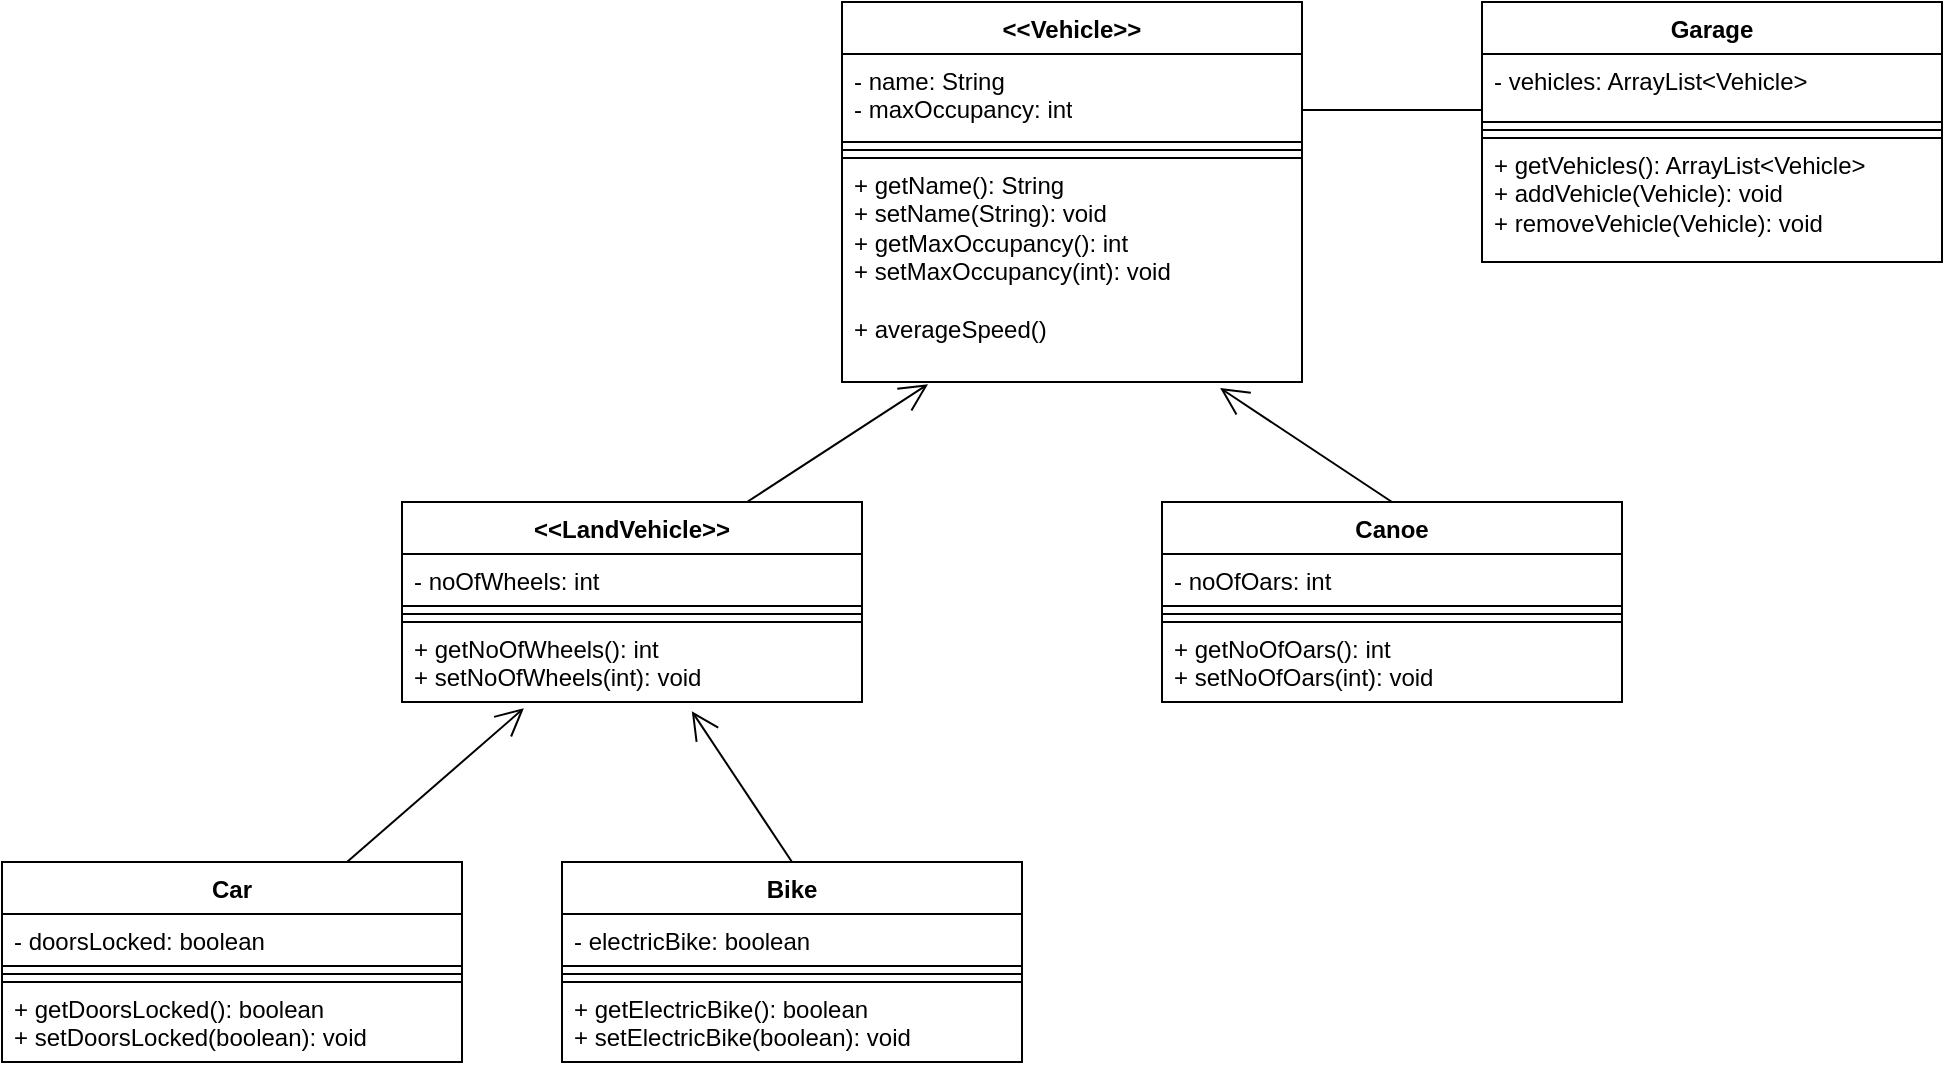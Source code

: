 <mxfile version="23.1.2" type="device">
  <diagram name="Page-1" id="LKPkmurM3TRmm7ap9exo">
    <mxGraphModel dx="2479" dy="741" grid="1" gridSize="10" guides="1" tooltips="1" connect="1" arrows="1" fold="1" page="1" pageScale="1" pageWidth="827" pageHeight="1169" background="#FFFFFF" math="0" shadow="0">
      <root>
        <mxCell id="0" />
        <mxCell id="1" parent="0" />
        <mxCell id="MOBL0cMNc-LrKo_dZ1xy-1" value="&amp;lt;&amp;lt;Vehicle&amp;gt;&amp;gt;" style="swimlane;fontStyle=1;align=center;verticalAlign=top;childLayout=stackLayout;horizontal=1;startSize=26;horizontalStack=0;resizeParent=1;resizeParentMax=0;resizeLast=0;collapsible=1;marginBottom=0;whiteSpace=wrap;html=1;strokeColor=#000000;" vertex="1" parent="1">
          <mxGeometry x="240" y="80" width="230" height="190" as="geometry" />
        </mxCell>
        <mxCell id="MOBL0cMNc-LrKo_dZ1xy-2" value="- name: String&lt;br&gt;- maxOccupancy: int" style="text;strokeColor=#000000;fillColor=none;align=left;verticalAlign=top;spacingLeft=4;spacingRight=4;overflow=hidden;rotatable=0;points=[[0,0.5],[1,0.5]];portConstraint=eastwest;whiteSpace=wrap;html=1;" vertex="1" parent="MOBL0cMNc-LrKo_dZ1xy-1">
          <mxGeometry y="26" width="230" height="44" as="geometry" />
        </mxCell>
        <mxCell id="MOBL0cMNc-LrKo_dZ1xy-3" value="" style="line;strokeWidth=1;fillColor=none;align=left;verticalAlign=middle;spacingTop=-1;spacingLeft=3;spacingRight=3;rotatable=0;labelPosition=right;points=[];portConstraint=eastwest;strokeColor=#000000;" vertex="1" parent="MOBL0cMNc-LrKo_dZ1xy-1">
          <mxGeometry y="70" width="230" height="8" as="geometry" />
        </mxCell>
        <mxCell id="MOBL0cMNc-LrKo_dZ1xy-4" value="+ getName(): String&lt;br&gt;+ setName(String): void&lt;br&gt;+ getMaxOccupancy(): int&lt;br&gt;+ setMaxOccupancy(int): void&lt;br&gt;&lt;br&gt;+ averageSpeed()&lt;br&gt;" style="text;strokeColor=#000000;fillColor=none;align=left;verticalAlign=top;spacingLeft=4;spacingRight=4;overflow=hidden;rotatable=0;points=[[0,0.5],[1,0.5]];portConstraint=eastwest;whiteSpace=wrap;html=1;" vertex="1" parent="MOBL0cMNc-LrKo_dZ1xy-1">
          <mxGeometry y="78" width="230" height="112" as="geometry" />
        </mxCell>
        <mxCell id="MOBL0cMNc-LrKo_dZ1xy-5" value="Car" style="swimlane;fontStyle=1;align=center;verticalAlign=top;childLayout=stackLayout;horizontal=1;startSize=26;horizontalStack=0;resizeParent=1;resizeParentMax=0;resizeLast=0;collapsible=1;marginBottom=0;whiteSpace=wrap;html=1;strokeColor=#000000;" vertex="1" parent="1">
          <mxGeometry x="-180" y="510" width="230" height="100" as="geometry" />
        </mxCell>
        <mxCell id="MOBL0cMNc-LrKo_dZ1xy-6" value="- doorsLocked: boolean" style="text;strokeColor=#000000;fillColor=none;align=left;verticalAlign=top;spacingLeft=4;spacingRight=4;overflow=hidden;rotatable=0;points=[[0,0.5],[1,0.5]];portConstraint=eastwest;whiteSpace=wrap;html=1;" vertex="1" parent="MOBL0cMNc-LrKo_dZ1xy-5">
          <mxGeometry y="26" width="230" height="26" as="geometry" />
        </mxCell>
        <mxCell id="MOBL0cMNc-LrKo_dZ1xy-7" value="" style="line;strokeWidth=1;fillColor=none;align=left;verticalAlign=middle;spacingTop=-1;spacingLeft=3;spacingRight=3;rotatable=0;labelPosition=right;points=[];portConstraint=eastwest;strokeColor=#000000;" vertex="1" parent="MOBL0cMNc-LrKo_dZ1xy-5">
          <mxGeometry y="52" width="230" height="8" as="geometry" />
        </mxCell>
        <mxCell id="MOBL0cMNc-LrKo_dZ1xy-8" value="+ getDoorsLocked(): boolean&lt;br&gt;+ setDoorsLocked(boolean): void" style="text;strokeColor=#000000;fillColor=none;align=left;verticalAlign=top;spacingLeft=4;spacingRight=4;overflow=hidden;rotatable=0;points=[[0,0.5],[1,0.5]];portConstraint=eastwest;whiteSpace=wrap;html=1;" vertex="1" parent="MOBL0cMNc-LrKo_dZ1xy-5">
          <mxGeometry y="60" width="230" height="40" as="geometry" />
        </mxCell>
        <mxCell id="MOBL0cMNc-LrKo_dZ1xy-9" value="Bike" style="swimlane;fontStyle=1;align=center;verticalAlign=top;childLayout=stackLayout;horizontal=1;startSize=26;horizontalStack=0;resizeParent=1;resizeParentMax=0;resizeLast=0;collapsible=1;marginBottom=0;whiteSpace=wrap;html=1;strokeColor=#000000;" vertex="1" parent="1">
          <mxGeometry x="100" y="510" width="230" height="100" as="geometry" />
        </mxCell>
        <mxCell id="MOBL0cMNc-LrKo_dZ1xy-10" value="- electricBike: boolean" style="text;strokeColor=#000000;fillColor=none;align=left;verticalAlign=top;spacingLeft=4;spacingRight=4;overflow=hidden;rotatable=0;points=[[0,0.5],[1,0.5]];portConstraint=eastwest;whiteSpace=wrap;html=1;" vertex="1" parent="MOBL0cMNc-LrKo_dZ1xy-9">
          <mxGeometry y="26" width="230" height="26" as="geometry" />
        </mxCell>
        <mxCell id="MOBL0cMNc-LrKo_dZ1xy-11" value="" style="line;strokeWidth=1;fillColor=none;align=left;verticalAlign=middle;spacingTop=-1;spacingLeft=3;spacingRight=3;rotatable=0;labelPosition=right;points=[];portConstraint=eastwest;strokeColor=#000000;" vertex="1" parent="MOBL0cMNc-LrKo_dZ1xy-9">
          <mxGeometry y="52" width="230" height="8" as="geometry" />
        </mxCell>
        <mxCell id="MOBL0cMNc-LrKo_dZ1xy-12" value="+ getElectricBike(): boolean&lt;br&gt;+ setElectricBike(boolean): void" style="text;strokeColor=#000000;fillColor=none;align=left;verticalAlign=top;spacingLeft=4;spacingRight=4;overflow=hidden;rotatable=0;points=[[0,0.5],[1,0.5]];portConstraint=eastwest;whiteSpace=wrap;html=1;" vertex="1" parent="MOBL0cMNc-LrKo_dZ1xy-9">
          <mxGeometry y="60" width="230" height="40" as="geometry" />
        </mxCell>
        <mxCell id="MOBL0cMNc-LrKo_dZ1xy-17" value="" style="endArrow=open;endFill=1;endSize=12;html=1;rounded=0;exitX=0.75;exitY=0;exitDx=0;exitDy=0;entryX=0.265;entryY=1.077;entryDx=0;entryDy=0;entryPerimeter=0;strokeColor=#000000;" edge="1" parent="1" source="MOBL0cMNc-LrKo_dZ1xy-5" target="MOBL0cMNc-LrKo_dZ1xy-29">
          <mxGeometry width="160" relative="1" as="geometry">
            <mxPoint x="10" y="290" as="sourcePoint" />
            <mxPoint x="170" y="290" as="targetPoint" />
          </mxGeometry>
        </mxCell>
        <mxCell id="MOBL0cMNc-LrKo_dZ1xy-18" value="" style="endArrow=open;endFill=1;endSize=12;html=1;rounded=0;entryX=0.63;entryY=1.115;entryDx=0;entryDy=0;exitX=0.5;exitY=0;exitDx=0;exitDy=0;entryPerimeter=0;strokeColor=#000000;" edge="1" parent="1" source="MOBL0cMNc-LrKo_dZ1xy-9" target="MOBL0cMNc-LrKo_dZ1xy-29">
          <mxGeometry width="160" relative="1" as="geometry">
            <mxPoint x="355" y="260" as="sourcePoint" />
            <mxPoint x="740" y="330" as="targetPoint" />
          </mxGeometry>
        </mxCell>
        <mxCell id="MOBL0cMNc-LrKo_dZ1xy-20" value="Garage" style="swimlane;fontStyle=1;align=center;verticalAlign=top;childLayout=stackLayout;horizontal=1;startSize=26;horizontalStack=0;resizeParent=1;resizeParentMax=0;resizeLast=0;collapsible=1;marginBottom=0;whiteSpace=wrap;html=1;strokeColor=#000000;" vertex="1" parent="1">
          <mxGeometry x="560" y="80" width="230" height="130" as="geometry" />
        </mxCell>
        <mxCell id="MOBL0cMNc-LrKo_dZ1xy-21" value="- vehicles: ArrayList&amp;lt;Vehicle&amp;gt;" style="text;strokeColor=#000000;fillColor=none;align=left;verticalAlign=top;spacingLeft=4;spacingRight=4;overflow=hidden;rotatable=0;points=[[0,0.5],[1,0.5]];portConstraint=eastwest;whiteSpace=wrap;html=1;" vertex="1" parent="MOBL0cMNc-LrKo_dZ1xy-20">
          <mxGeometry y="26" width="230" height="34" as="geometry" />
        </mxCell>
        <mxCell id="MOBL0cMNc-LrKo_dZ1xy-22" value="" style="line;strokeWidth=1;fillColor=none;align=left;verticalAlign=middle;spacingTop=-1;spacingLeft=3;spacingRight=3;rotatable=0;labelPosition=right;points=[];portConstraint=eastwest;strokeColor=#000000;" vertex="1" parent="MOBL0cMNc-LrKo_dZ1xy-20">
          <mxGeometry y="60" width="230" height="8" as="geometry" />
        </mxCell>
        <mxCell id="MOBL0cMNc-LrKo_dZ1xy-23" value="+ getVehicles(): ArrayList&amp;lt;Vehicle&amp;gt;&lt;br&gt;+ addVehicle(Vehicle): void&lt;br&gt;+ removeVehicle(Vehicle): void" style="text;strokeColor=#000000;fillColor=none;align=left;verticalAlign=top;spacingLeft=4;spacingRight=4;overflow=hidden;rotatable=0;points=[[0,0.5],[1,0.5]];portConstraint=eastwest;whiteSpace=wrap;html=1;" vertex="1" parent="MOBL0cMNc-LrKo_dZ1xy-20">
          <mxGeometry y="68" width="230" height="62" as="geometry" />
        </mxCell>
        <mxCell id="MOBL0cMNc-LrKo_dZ1xy-25" value="" style="line;strokeWidth=1;fillColor=none;align=left;verticalAlign=middle;spacingTop=-1;spacingLeft=3;spacingRight=3;rotatable=0;labelPosition=right;points=[];portConstraint=eastwest;strokeColor=#000000;" vertex="1" parent="1">
          <mxGeometry x="470" y="130" width="90" height="8" as="geometry" />
        </mxCell>
        <mxCell id="MOBL0cMNc-LrKo_dZ1xy-26" value="&amp;lt;&amp;lt;LandVehicle&amp;gt;&amp;gt;" style="swimlane;fontStyle=1;align=center;verticalAlign=top;childLayout=stackLayout;horizontal=1;startSize=26;horizontalStack=0;resizeParent=1;resizeParentMax=0;resizeLast=0;collapsible=1;marginBottom=0;whiteSpace=wrap;html=1;strokeColor=#000000;" vertex="1" parent="1">
          <mxGeometry x="20" y="330" width="230" height="100" as="geometry" />
        </mxCell>
        <mxCell id="MOBL0cMNc-LrKo_dZ1xy-27" value="- noOfWheels: int" style="text;strokeColor=#000000;fillColor=none;align=left;verticalAlign=top;spacingLeft=4;spacingRight=4;overflow=hidden;rotatable=0;points=[[0,0.5],[1,0.5]];portConstraint=eastwest;whiteSpace=wrap;html=1;" vertex="1" parent="MOBL0cMNc-LrKo_dZ1xy-26">
          <mxGeometry y="26" width="230" height="26" as="geometry" />
        </mxCell>
        <mxCell id="MOBL0cMNc-LrKo_dZ1xy-28" value="" style="line;strokeWidth=1;fillColor=none;align=left;verticalAlign=middle;spacingTop=-1;spacingLeft=3;spacingRight=3;rotatable=0;labelPosition=right;points=[];portConstraint=eastwest;strokeColor=#000000;" vertex="1" parent="MOBL0cMNc-LrKo_dZ1xy-26">
          <mxGeometry y="52" width="230" height="8" as="geometry" />
        </mxCell>
        <mxCell id="MOBL0cMNc-LrKo_dZ1xy-29" value="+ getNoOfWheels(): int&lt;br&gt;+ setNoOfWheels(int): void" style="text;strokeColor=#000000;fillColor=none;align=left;verticalAlign=top;spacingLeft=4;spacingRight=4;overflow=hidden;rotatable=0;points=[[0,0.5],[1,0.5]];portConstraint=eastwest;whiteSpace=wrap;html=1;" vertex="1" parent="MOBL0cMNc-LrKo_dZ1xy-26">
          <mxGeometry y="60" width="230" height="40" as="geometry" />
        </mxCell>
        <mxCell id="MOBL0cMNc-LrKo_dZ1xy-30" value="" style="endArrow=open;endFill=1;endSize=12;html=1;rounded=0;exitX=0.75;exitY=0;exitDx=0;exitDy=0;entryX=0.187;entryY=1.01;entryDx=0;entryDy=0;entryPerimeter=0;strokeColor=#000000;" edge="1" parent="1" source="MOBL0cMNc-LrKo_dZ1xy-26" target="MOBL0cMNc-LrKo_dZ1xy-4">
          <mxGeometry width="160" relative="1" as="geometry">
            <mxPoint x="140" y="327" as="sourcePoint" />
            <mxPoint x="228" y="260" as="targetPoint" />
          </mxGeometry>
        </mxCell>
        <mxCell id="MOBL0cMNc-LrKo_dZ1xy-31" value="Canoe" style="swimlane;fontStyle=1;align=center;verticalAlign=top;childLayout=stackLayout;horizontal=1;startSize=26;horizontalStack=0;resizeParent=1;resizeParentMax=0;resizeLast=0;collapsible=1;marginBottom=0;whiteSpace=wrap;html=1;strokeColor=#000000;" vertex="1" parent="1">
          <mxGeometry x="400" y="330" width="230" height="100" as="geometry" />
        </mxCell>
        <mxCell id="MOBL0cMNc-LrKo_dZ1xy-32" value="- noOfOars: int" style="text;strokeColor=#000000;fillColor=none;align=left;verticalAlign=top;spacingLeft=4;spacingRight=4;overflow=hidden;rotatable=0;points=[[0,0.5],[1,0.5]];portConstraint=eastwest;whiteSpace=wrap;html=1;" vertex="1" parent="MOBL0cMNc-LrKo_dZ1xy-31">
          <mxGeometry y="26" width="230" height="26" as="geometry" />
        </mxCell>
        <mxCell id="MOBL0cMNc-LrKo_dZ1xy-33" value="" style="line;strokeWidth=1;fillColor=none;align=left;verticalAlign=middle;spacingTop=-1;spacingLeft=3;spacingRight=3;rotatable=0;labelPosition=right;points=[];portConstraint=eastwest;strokeColor=#000000;" vertex="1" parent="MOBL0cMNc-LrKo_dZ1xy-31">
          <mxGeometry y="52" width="230" height="8" as="geometry" />
        </mxCell>
        <mxCell id="MOBL0cMNc-LrKo_dZ1xy-34" value="+ getNoOfOars(): int&lt;br&gt;+ setNoOfOars(int): void" style="text;strokeColor=#000000;fillColor=none;align=left;verticalAlign=top;spacingLeft=4;spacingRight=4;overflow=hidden;rotatable=0;points=[[0,0.5],[1,0.5]];portConstraint=eastwest;whiteSpace=wrap;html=1;" vertex="1" parent="MOBL0cMNc-LrKo_dZ1xy-31">
          <mxGeometry y="60" width="230" height="40" as="geometry" />
        </mxCell>
        <mxCell id="MOBL0cMNc-LrKo_dZ1xy-35" value="" style="endArrow=open;endFill=1;endSize=12;html=1;rounded=0;entryX=0.822;entryY=1.027;entryDx=0;entryDy=0;entryPerimeter=0;exitX=0.5;exitY=0;exitDx=0;exitDy=0;" edge="1" parent="1" source="MOBL0cMNc-LrKo_dZ1xy-31" target="MOBL0cMNc-LrKo_dZ1xy-4">
          <mxGeometry width="160" relative="1" as="geometry">
            <mxPoint x="450" y="320" as="sourcePoint" />
            <mxPoint x="610" y="320" as="targetPoint" />
          </mxGeometry>
        </mxCell>
      </root>
    </mxGraphModel>
  </diagram>
</mxfile>
